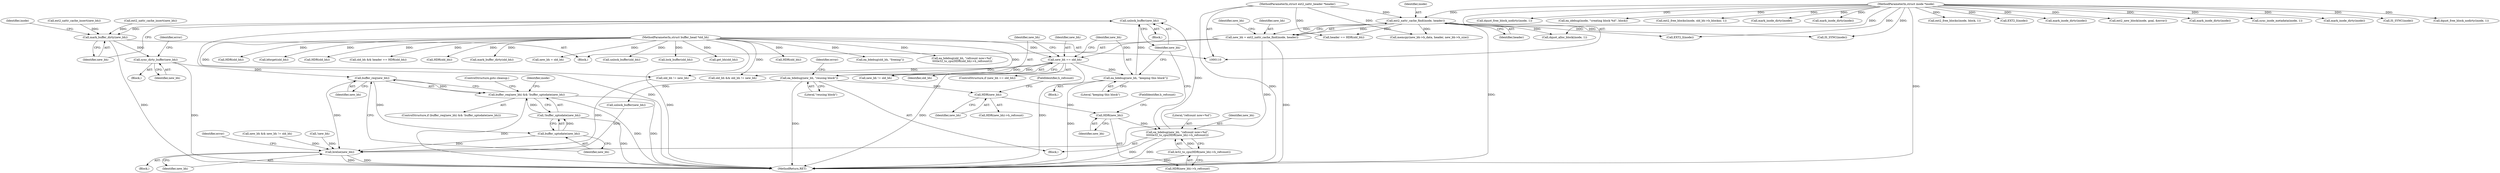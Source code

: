 digraph "0_linux_be0726d33cb8f411945884664924bed3cb8c70ee_11@pointer" {
"1000176" [label="(Call,unlock_buffer(new_bh))"];
"1000168" [label="(Call,ea_bdebug(new_bh, \"refcount now=%d\",\n\t\t\t\t\tle32_to_cpu(HDR(new_bh)->h_refcount)))"];
"1000173" [label="(Call,HDR(new_bh))"];
"1000164" [label="(Call,HDR(new_bh))"];
"1000147" [label="(Call,ea_bdebug(new_bh, \"reusing block\"))"];
"1000138" [label="(Call,new_bh == old_bh)"];
"1000129" [label="(Call,new_bh = ext2_xattr_cache_find(inode, header))"];
"1000131" [label="(Call,ext2_xattr_cache_find(inode, header))"];
"1000111" [label="(MethodParameterIn,struct inode *inode)"];
"1000113" [label="(MethodParameterIn,struct ext2_xattr_header *header)"];
"1000112" [label="(MethodParameterIn,struct buffer_head *old_bh)"];
"1000171" [label="(Call,le32_to_cpu(HDR(new_bh)->h_refcount))"];
"1000142" [label="(Call,ea_bdebug(new_bh, \"keeping this block\"))"];
"1000259" [label="(Call,mark_buffer_dirty(new_bh))"];
"1000265" [label="(Call,sync_dirty_buffer(new_bh))"];
"1000273" [label="(Call,buffer_req(new_bh))"];
"1000272" [label="(Call,buffer_req(new_bh) && !buffer_uptodate(new_bh))"];
"1000276" [label="(Call,buffer_uptodate(new_bh))"];
"1000275" [label="(Call,!buffer_uptodate(new_bh))"];
"1000411" [label="(Call,brelse(new_bh))"];
"1000405" [label="(Call,HDR(old_bh))"];
"1000139" [label="(Identifier,new_bh)"];
"1000364" [label="(Call,ea_bdebug(old_bh, \"freeing\"))"];
"1000130" [label="(Identifier,new_bh)"];
"1000173" [label="(Call,HDR(new_bh))"];
"1000332" [label="(Call,old_bh && old_bh != new_bh)"];
"1000177" [label="(Identifier,new_bh)"];
"1000277" [label="(Identifier,new_bh)"];
"1000275" [label="(Call,!buffer_uptodate(new_bh))"];
"1000149" [label="(Literal,\"reusing block\")"];
"1000230" [label="(Call,ext2_free_blocks(inode, block, 1))"];
"1000136" [label="(Block,)"];
"1000400" [label="(Call,ea_bdebug(old_bh, \"refcount now=%d\",\n\t\t\t\tle32_to_cpu(HDR(old_bh)->h_refcount)))"];
"1000171" [label="(Call,le32_to_cpu(HDR(new_bh)->h_refcount))"];
"1000313" [label="(Call,new_bh && new_bh != old_bh)"];
"1000175" [label="(FieldIdentifier,h_refcount)"];
"1000184" [label="(Call,HDR(old_bh))"];
"1000192" [label="(Call,ext2_xattr_cache_insert(new_bh))"];
"1000255" [label="(Call,ext2_xattr_cache_insert(new_bh))"];
"1000147" [label="(Call,ea_bdebug(new_bh, \"reusing block\"))"];
"1000281" [label="(Call,EXT2_I(inode))"];
"1000174" [label="(Identifier,new_bh)"];
"1000143" [label="(Identifier,new_bh)"];
"1000148" [label="(Identifier,new_bh)"];
"1000266" [label="(Identifier,new_bh)"];
"1000129" [label="(Call,new_bh = ext2_xattr_cache_find(inode, header))"];
"1000274" [label="(Identifier,new_bh)"];
"1000396" [label="(Call,mark_inode_dirty(inode))"];
"1000377" [label="(Call,bforget(old_bh))"];
"1000208" [label="(Call,ext2_new_block(inode, goal, &error))"];
"1000384" [label="(Call,HDR(old_bh))"];
"1000373" [label="(Call,mark_inode_dirty(inode))"];
"1000301" [label="(Call,sync_inode_metadata(inode, 1))"];
"1000164" [label="(Call,HDR(new_bh))"];
"1000151" [label="(Identifier,error)"];
"1000131" [label="(Call,ext2_xattr_cache_find(inode, header))"];
"1000172" [label="(Call,HDR(new_bh)->h_refcount)"];
"1000259" [label="(Call,mark_buffer_dirty(new_bh))"];
"1000170" [label="(Literal,\"refcount now=%d\")"];
"1000322" [label="(Call,mark_inode_dirty(inode))"];
"1000137" [label="(ControlStructure,if (new_bh == old_bh))"];
"1000264" [label="(Block,)"];
"1000176" [label="(Call,unlock_buffer(new_bh))"];
"1000180" [label="(Call,old_bh && header == HDR(old_bh))"];
"1000158" [label="(Call,unlock_buffer(new_bh))"];
"1000132" [label="(Identifier,inode)"];
"1000202" [label="(Call,EXT2_I(inode))"];
"1000141" [label="(Block,)"];
"1000412" [label="(Identifier,new_bh)"];
"1000133" [label="(Identifier,header)"];
"1000168" [label="(Call,ea_bdebug(new_bh, \"refcount now=%d\",\n\t\t\t\t\tle32_to_cpu(HDR(new_bh)->h_refcount)))"];
"1000354" [label="(Call,HDR(old_bh))"];
"1000296" [label="(Call,IS_SYNC(inode))"];
"1000265" [label="(Call,sync_dirty_buffer(new_bh))"];
"1000415" [label="(MethodReturn,RET)"];
"1000271" [label="(ControlStructure,if (buffer_req(new_bh) && !buffer_uptodate(new_bh)))"];
"1000315" [label="(Call,new_bh != old_bh)"];
"1000182" [label="(Call,header == HDR(old_bh))"];
"1000140" [label="(Identifier,old_bh)"];
"1000398" [label="(Call,mark_buffer_dirty(old_bh))"];
"1000114" [label="(Block,)"];
"1000319" [label="(Call,dquot_free_block_nodirty(inode, 1))"];
"1000262" [label="(Call,IS_SYNC(inode))"];
"1000111" [label="(MethodParameterIn,struct inode *inode)"];
"1000187" [label="(Call,new_bh = old_bh)"];
"1000276" [label="(Call,buffer_uptodate(new_bh))"];
"1000408" [label="(Call,unlock_buffer(old_bh))"];
"1000263" [label="(Identifier,inode)"];
"1000260" [label="(Identifier,new_bh)"];
"1000135" [label="(Identifier,new_bh)"];
"1000272" [label="(Call,buffer_req(new_bh) && !buffer_uptodate(new_bh))"];
"1000414" [label="(Identifier,error)"];
"1000112" [label="(MethodParameterIn,struct buffer_head *old_bh)"];
"1000169" [label="(Identifier,new_bh)"];
"1000166" [label="(FieldIdentifier,h_refcount)"];
"1000138" [label="(Call,new_bh == old_bh)"];
"1000268" [label="(Identifier,error)"];
"1000282" [label="(Identifier,inode)"];
"1000146" [label="(Block,)"];
"1000163" [label="(Call,HDR(new_bh)->h_refcount)"];
"1000152" [label="(Call,dquot_alloc_block(inode, 1))"];
"1000393" [label="(Call,dquot_free_block_nodirty(inode, 1))"];
"1000278" [label="(ControlStructure,goto cleanup;)"];
"1000216" [label="(Call,ea_idebug(inode, \"creating block %d\", block))"];
"1000367" [label="(Call,ext2_free_blocks(inode, old_bh->b_blocknr, 1))"];
"1000234" [label="(Call,mark_inode_dirty(inode))"];
"1000411" [label="(Call,brelse(new_bh))"];
"1000128" [label="(Block,)"];
"1000142" [label="(Call,ea_bdebug(new_bh, \"keeping this block\"))"];
"1000349" [label="(Call,lock_buffer(old_bh))"];
"1000243" [label="(Call,memcpy(new_bh->b_data, header, new_bh->b_size))"];
"1000326" [label="(Call,mark_inode_dirty(inode))"];
"1000375" [label="(Call,get_bh(old_bh))"];
"1000227" [label="(Call,!new_bh)"];
"1000273" [label="(Call,buffer_req(new_bh))"];
"1000165" [label="(Identifier,new_bh)"];
"1000144" [label="(Literal,\"keeping this block\")"];
"1000113" [label="(MethodParameterIn,struct ext2_xattr_header *header)"];
"1000334" [label="(Call,old_bh != new_bh)"];
"1000176" -> "1000136"  [label="AST: "];
"1000176" -> "1000177"  [label="CFG: "];
"1000177" -> "1000176"  [label="AST: "];
"1000260" -> "1000176"  [label="CFG: "];
"1000176" -> "1000415"  [label="DDG: "];
"1000168" -> "1000176"  [label="DDG: "];
"1000142" -> "1000176"  [label="DDG: "];
"1000176" -> "1000259"  [label="DDG: "];
"1000168" -> "1000146"  [label="AST: "];
"1000168" -> "1000171"  [label="CFG: "];
"1000169" -> "1000168"  [label="AST: "];
"1000170" -> "1000168"  [label="AST: "];
"1000171" -> "1000168"  [label="AST: "];
"1000177" -> "1000168"  [label="CFG: "];
"1000168" -> "1000415"  [label="DDG: "];
"1000168" -> "1000415"  [label="DDG: "];
"1000173" -> "1000168"  [label="DDG: "];
"1000171" -> "1000168"  [label="DDG: "];
"1000173" -> "1000172"  [label="AST: "];
"1000173" -> "1000174"  [label="CFG: "];
"1000174" -> "1000173"  [label="AST: "];
"1000175" -> "1000173"  [label="CFG: "];
"1000164" -> "1000173"  [label="DDG: "];
"1000164" -> "1000163"  [label="AST: "];
"1000164" -> "1000165"  [label="CFG: "];
"1000165" -> "1000164"  [label="AST: "];
"1000166" -> "1000164"  [label="CFG: "];
"1000147" -> "1000164"  [label="DDG: "];
"1000147" -> "1000146"  [label="AST: "];
"1000147" -> "1000149"  [label="CFG: "];
"1000148" -> "1000147"  [label="AST: "];
"1000149" -> "1000147"  [label="AST: "];
"1000151" -> "1000147"  [label="CFG: "];
"1000147" -> "1000415"  [label="DDG: "];
"1000138" -> "1000147"  [label="DDG: "];
"1000147" -> "1000158"  [label="DDG: "];
"1000138" -> "1000137"  [label="AST: "];
"1000138" -> "1000140"  [label="CFG: "];
"1000139" -> "1000138"  [label="AST: "];
"1000140" -> "1000138"  [label="AST: "];
"1000143" -> "1000138"  [label="CFG: "];
"1000148" -> "1000138"  [label="CFG: "];
"1000138" -> "1000415"  [label="DDG: "];
"1000138" -> "1000415"  [label="DDG: "];
"1000129" -> "1000138"  [label="DDG: "];
"1000112" -> "1000138"  [label="DDG: "];
"1000138" -> "1000142"  [label="DDG: "];
"1000138" -> "1000315"  [label="DDG: "];
"1000138" -> "1000332"  [label="DDG: "];
"1000138" -> "1000334"  [label="DDG: "];
"1000129" -> "1000128"  [label="AST: "];
"1000129" -> "1000131"  [label="CFG: "];
"1000130" -> "1000129"  [label="AST: "];
"1000131" -> "1000129"  [label="AST: "];
"1000135" -> "1000129"  [label="CFG: "];
"1000129" -> "1000415"  [label="DDG: "];
"1000131" -> "1000129"  [label="DDG: "];
"1000131" -> "1000129"  [label="DDG: "];
"1000129" -> "1000411"  [label="DDG: "];
"1000131" -> "1000133"  [label="CFG: "];
"1000132" -> "1000131"  [label="AST: "];
"1000133" -> "1000131"  [label="AST: "];
"1000131" -> "1000415"  [label="DDG: "];
"1000111" -> "1000131"  [label="DDG: "];
"1000113" -> "1000131"  [label="DDG: "];
"1000131" -> "1000152"  [label="DDG: "];
"1000131" -> "1000182"  [label="DDG: "];
"1000131" -> "1000202"  [label="DDG: "];
"1000131" -> "1000243"  [label="DDG: "];
"1000131" -> "1000262"  [label="DDG: "];
"1000111" -> "1000110"  [label="AST: "];
"1000111" -> "1000415"  [label="DDG: "];
"1000111" -> "1000152"  [label="DDG: "];
"1000111" -> "1000202"  [label="DDG: "];
"1000111" -> "1000208"  [label="DDG: "];
"1000111" -> "1000216"  [label="DDG: "];
"1000111" -> "1000230"  [label="DDG: "];
"1000111" -> "1000234"  [label="DDG: "];
"1000111" -> "1000262"  [label="DDG: "];
"1000111" -> "1000281"  [label="DDG: "];
"1000111" -> "1000296"  [label="DDG: "];
"1000111" -> "1000301"  [label="DDG: "];
"1000111" -> "1000319"  [label="DDG: "];
"1000111" -> "1000322"  [label="DDG: "];
"1000111" -> "1000326"  [label="DDG: "];
"1000111" -> "1000367"  [label="DDG: "];
"1000111" -> "1000373"  [label="DDG: "];
"1000111" -> "1000393"  [label="DDG: "];
"1000111" -> "1000396"  [label="DDG: "];
"1000113" -> "1000110"  [label="AST: "];
"1000113" -> "1000415"  [label="DDG: "];
"1000113" -> "1000182"  [label="DDG: "];
"1000113" -> "1000243"  [label="DDG: "];
"1000112" -> "1000110"  [label="AST: "];
"1000112" -> "1000415"  [label="DDG: "];
"1000112" -> "1000180"  [label="DDG: "];
"1000112" -> "1000184"  [label="DDG: "];
"1000112" -> "1000187"  [label="DDG: "];
"1000112" -> "1000315"  [label="DDG: "];
"1000112" -> "1000332"  [label="DDG: "];
"1000112" -> "1000334"  [label="DDG: "];
"1000112" -> "1000349"  [label="DDG: "];
"1000112" -> "1000354"  [label="DDG: "];
"1000112" -> "1000364"  [label="DDG: "];
"1000112" -> "1000375"  [label="DDG: "];
"1000112" -> "1000377"  [label="DDG: "];
"1000112" -> "1000384"  [label="DDG: "];
"1000112" -> "1000398"  [label="DDG: "];
"1000112" -> "1000400"  [label="DDG: "];
"1000112" -> "1000405"  [label="DDG: "];
"1000112" -> "1000408"  [label="DDG: "];
"1000171" -> "1000172"  [label="CFG: "];
"1000172" -> "1000171"  [label="AST: "];
"1000171" -> "1000415"  [label="DDG: "];
"1000142" -> "1000141"  [label="AST: "];
"1000142" -> "1000144"  [label="CFG: "];
"1000143" -> "1000142"  [label="AST: "];
"1000144" -> "1000142"  [label="AST: "];
"1000177" -> "1000142"  [label="CFG: "];
"1000142" -> "1000415"  [label="DDG: "];
"1000259" -> "1000128"  [label="AST: "];
"1000259" -> "1000260"  [label="CFG: "];
"1000260" -> "1000259"  [label="AST: "];
"1000263" -> "1000259"  [label="CFG: "];
"1000259" -> "1000415"  [label="DDG: "];
"1000192" -> "1000259"  [label="DDG: "];
"1000255" -> "1000259"  [label="DDG: "];
"1000259" -> "1000265"  [label="DDG: "];
"1000265" -> "1000264"  [label="AST: "];
"1000265" -> "1000266"  [label="CFG: "];
"1000266" -> "1000265"  [label="AST: "];
"1000268" -> "1000265"  [label="CFG: "];
"1000265" -> "1000415"  [label="DDG: "];
"1000265" -> "1000273"  [label="DDG: "];
"1000273" -> "1000272"  [label="AST: "];
"1000273" -> "1000274"  [label="CFG: "];
"1000274" -> "1000273"  [label="AST: "];
"1000277" -> "1000273"  [label="CFG: "];
"1000272" -> "1000273"  [label="CFG: "];
"1000273" -> "1000272"  [label="DDG: "];
"1000273" -> "1000276"  [label="DDG: "];
"1000273" -> "1000411"  [label="DDG: "];
"1000272" -> "1000271"  [label="AST: "];
"1000272" -> "1000275"  [label="CFG: "];
"1000275" -> "1000272"  [label="AST: "];
"1000278" -> "1000272"  [label="CFG: "];
"1000282" -> "1000272"  [label="CFG: "];
"1000272" -> "1000415"  [label="DDG: "];
"1000272" -> "1000415"  [label="DDG: "];
"1000272" -> "1000415"  [label="DDG: "];
"1000275" -> "1000272"  [label="DDG: "];
"1000276" -> "1000275"  [label="AST: "];
"1000276" -> "1000277"  [label="CFG: "];
"1000277" -> "1000276"  [label="AST: "];
"1000275" -> "1000276"  [label="CFG: "];
"1000276" -> "1000275"  [label="DDG: "];
"1000276" -> "1000411"  [label="DDG: "];
"1000275" -> "1000415"  [label="DDG: "];
"1000411" -> "1000114"  [label="AST: "];
"1000411" -> "1000412"  [label="CFG: "];
"1000412" -> "1000411"  [label="AST: "];
"1000414" -> "1000411"  [label="CFG: "];
"1000411" -> "1000415"  [label="DDG: "];
"1000411" -> "1000415"  [label="DDG: "];
"1000158" -> "1000411"  [label="DDG: "];
"1000334" -> "1000411"  [label="DDG: "];
"1000227" -> "1000411"  [label="DDG: "];
"1000313" -> "1000411"  [label="DDG: "];
}
